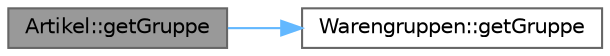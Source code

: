 digraph "Artikel::getGruppe"
{
 // INTERACTIVE_SVG=YES
 // LATEX_PDF_SIZE
  bgcolor="transparent";
  edge [fontname=Helvetica,fontsize=10,labelfontname=Helvetica,labelfontsize=10];
  node [fontname=Helvetica,fontsize=10,shape=box,height=0.2,width=0.4];
  rankdir="LR";
  Node1 [id="Node000001",label="Artikel::getGruppe",height=0.2,width=0.4,color="gray40", fillcolor="grey60", style="filled", fontcolor="black",tooltip="Gibt die Warengruppe des Artikels zurueck."];
  Node1 -> Node2 [id="edge1_Node000001_Node000002",color="steelblue1",style="solid",tooltip=" "];
  Node2 [id="Node000002",label="Warengruppen::getGruppe",height=0.2,width=0.4,color="grey40", fillcolor="white", style="filled",URL="$classWarengruppen.html#ac8850d8bf5e312c620125495c2235b4c",tooltip="Gibt den Namen der Warengruppe fuer einen gegebenen Code zurueck."];
}
